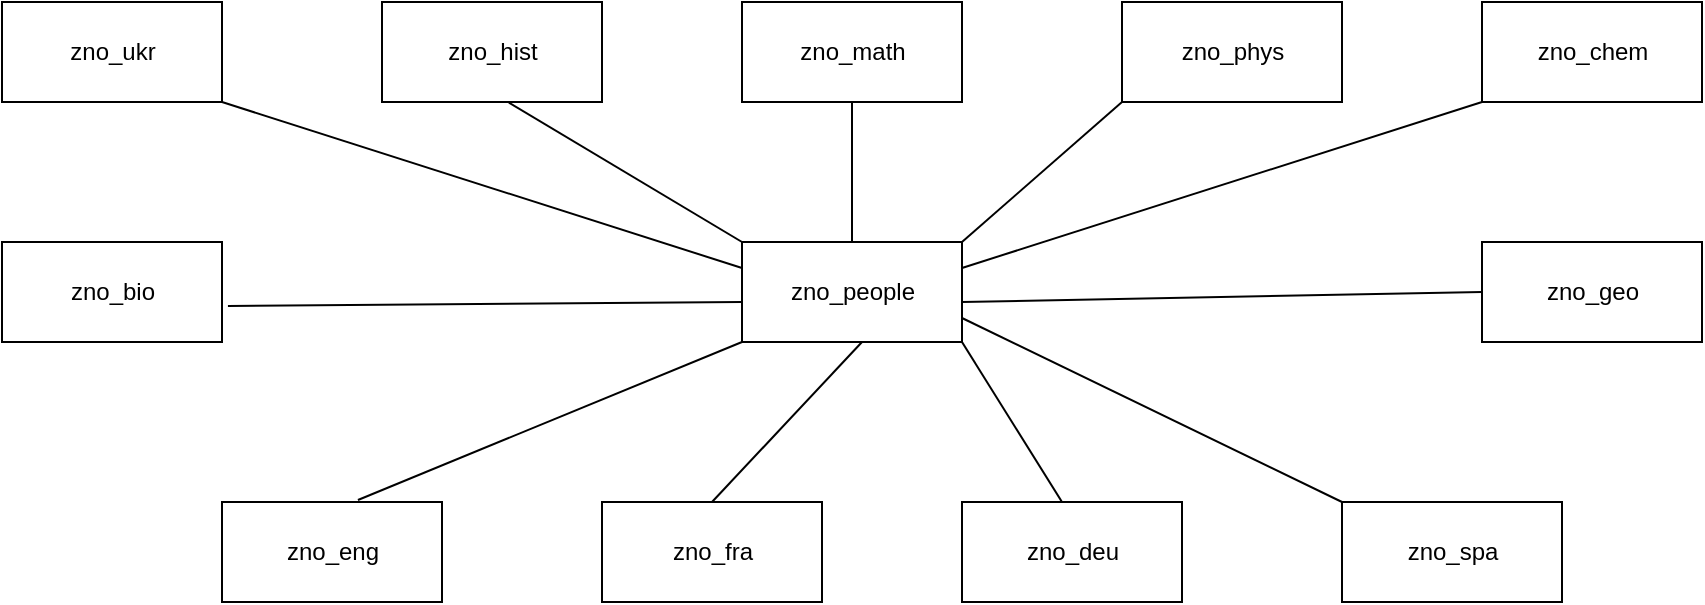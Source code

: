 <mxfile version="14.5.3" type="device"><diagram name="Page-1" id="e7e014a7-5840-1c2e-5031-d8a46d1fe8dd"><mxGraphModel dx="1102" dy="879" grid="1" gridSize="10" guides="1" tooltips="1" connect="1" arrows="1" fold="1" page="1" pageScale="1" pageWidth="1169" pageHeight="826" background="#ffffff" math="0" shadow="0"><root><mxCell id="0"/><mxCell id="1" parent="0"/><mxCell id="R3CuBm5ZIvOw9niuCw0g-42" value="zno_ukr" style="html=1;" vertex="1" parent="1"><mxGeometry x="80" y="280" width="110" height="50" as="geometry"/></mxCell><mxCell id="R3CuBm5ZIvOw9niuCw0g-43" value="zno_bio" style="html=1;" vertex="1" parent="1"><mxGeometry x="80" y="400" width="110" height="50" as="geometry"/></mxCell><mxCell id="R3CuBm5ZIvOw9niuCw0g-44" value="zno_people" style="html=1;" vertex="1" parent="1"><mxGeometry x="450" y="400" width="110" height="50" as="geometry"/></mxCell><mxCell id="R3CuBm5ZIvOw9niuCw0g-45" value="zno_geo" style="html=1;" vertex="1" parent="1"><mxGeometry x="820" y="400" width="110" height="50" as="geometry"/></mxCell><mxCell id="R3CuBm5ZIvOw9niuCw0g-46" value="zno_chem" style="html=1;" vertex="1" parent="1"><mxGeometry x="820" y="280" width="110" height="50" as="geometry"/></mxCell><mxCell id="R3CuBm5ZIvOw9niuCw0g-47" value="zno_phys" style="html=1;" vertex="1" parent="1"><mxGeometry x="640" y="280" width="110" height="50" as="geometry"/></mxCell><mxCell id="R3CuBm5ZIvOw9niuCw0g-48" value="zno_math" style="html=1;" vertex="1" parent="1"><mxGeometry x="450" y="280" width="110" height="50" as="geometry"/></mxCell><mxCell id="R3CuBm5ZIvOw9niuCw0g-49" value="zno_hist" style="html=1;" vertex="1" parent="1"><mxGeometry x="270" y="280" width="110" height="50" as="geometry"/></mxCell><mxCell id="R3CuBm5ZIvOw9niuCw0g-50" value="zno_deu" style="html=1;" vertex="1" parent="1"><mxGeometry x="560" y="530" width="110" height="50" as="geometry"/></mxCell><mxCell id="R3CuBm5ZIvOw9niuCw0g-51" value="zno_fra" style="html=1;" vertex="1" parent="1"><mxGeometry x="380" y="530" width="110" height="50" as="geometry"/></mxCell><mxCell id="R3CuBm5ZIvOw9niuCw0g-52" value="zno_eng" style="html=1;" vertex="1" parent="1"><mxGeometry x="190" y="530" width="110" height="50" as="geometry"/></mxCell><mxCell id="R3CuBm5ZIvOw9niuCw0g-53" value="zno_spa" style="html=1;" vertex="1" parent="1"><mxGeometry x="750" y="530" width="110" height="50" as="geometry"/></mxCell><mxCell id="R3CuBm5ZIvOw9niuCw0g-57" value="" style="endArrow=none;html=1;entryX=0;entryY=1;entryDx=0;entryDy=0;" edge="1" parent="1" target="R3CuBm5ZIvOw9niuCw0g-47"><mxGeometry width="50" height="50" relative="1" as="geometry"><mxPoint x="560" y="400" as="sourcePoint"/><mxPoint x="610" y="350" as="targetPoint"/></mxGeometry></mxCell><mxCell id="R3CuBm5ZIvOw9niuCw0g-59" value="" style="endArrow=none;html=1;entryX=0.5;entryY=1;entryDx=0;entryDy=0;exitX=0.5;exitY=0;exitDx=0;exitDy=0;" edge="1" parent="1" source="R3CuBm5ZIvOw9niuCw0g-44" target="R3CuBm5ZIvOw9niuCw0g-48"><mxGeometry width="50" height="50" relative="1" as="geometry"><mxPoint x="500" y="400" as="sourcePoint"/><mxPoint x="550" y="350" as="targetPoint"/></mxGeometry></mxCell><mxCell id="R3CuBm5ZIvOw9niuCw0g-60" value="" style="endArrow=none;html=1;exitX=0.5;exitY=0;exitDx=0;exitDy=0;" edge="1" parent="1" source="R3CuBm5ZIvOw9niuCw0g-51"><mxGeometry width="50" height="50" relative="1" as="geometry"><mxPoint x="460" y="500" as="sourcePoint"/><mxPoint x="510" y="450" as="targetPoint"/></mxGeometry></mxCell><mxCell id="R3CuBm5ZIvOw9niuCw0g-61" value="" style="endArrow=none;html=1;exitX=0.618;exitY=-0.02;exitDx=0;exitDy=0;exitPerimeter=0;" edge="1" parent="1" source="R3CuBm5ZIvOw9niuCw0g-52"><mxGeometry width="50" height="50" relative="1" as="geometry"><mxPoint x="400" y="500" as="sourcePoint"/><mxPoint x="450" y="450" as="targetPoint"/></mxGeometry></mxCell><mxCell id="R3CuBm5ZIvOw9niuCw0g-62" value="" style="endArrow=none;html=1;entryX=1.027;entryY=0.64;entryDx=0;entryDy=0;entryPerimeter=0;" edge="1" parent="1" target="R3CuBm5ZIvOw9niuCw0g-43"><mxGeometry width="50" height="50" relative="1" as="geometry"><mxPoint x="450" y="430" as="sourcePoint"/><mxPoint x="200" y="430" as="targetPoint"/><Array as="points"><mxPoint x="450" y="430"/></Array></mxGeometry></mxCell><mxCell id="R3CuBm5ZIvOw9niuCw0g-63" value="" style="endArrow=none;html=1;entryX=0;entryY=0.5;entryDx=0;entryDy=0;" edge="1" parent="1" target="R3CuBm5ZIvOw9niuCw0g-45"><mxGeometry width="50" height="50" relative="1" as="geometry"><mxPoint x="560" y="430" as="sourcePoint"/><mxPoint x="610" y="380" as="targetPoint"/></mxGeometry></mxCell><mxCell id="R3CuBm5ZIvOw9niuCw0g-64" value="" style="endArrow=none;html=1;" edge="1" parent="1"><mxGeometry width="50" height="50" relative="1" as="geometry"><mxPoint x="450" y="400" as="sourcePoint"/><mxPoint x="333" y="330" as="targetPoint"/></mxGeometry></mxCell><mxCell id="R3CuBm5ZIvOw9niuCw0g-65" value="" style="endArrow=none;html=1;" edge="1" parent="1"><mxGeometry width="50" height="50" relative="1" as="geometry"><mxPoint x="560" y="450" as="sourcePoint"/><mxPoint x="610" y="530" as="targetPoint"/><Array as="points"><mxPoint x="610" y="530"/></Array></mxGeometry></mxCell><mxCell id="R3CuBm5ZIvOw9niuCw0g-66" value="" style="endArrow=none;html=1;entryX=0;entryY=1;entryDx=0;entryDy=0;" edge="1" parent="1" target="R3CuBm5ZIvOw9niuCw0g-46"><mxGeometry width="50" height="50" relative="1" as="geometry"><mxPoint x="560" y="413" as="sourcePoint"/><mxPoint x="810" y="330" as="targetPoint"/></mxGeometry></mxCell><mxCell id="R3CuBm5ZIvOw9niuCw0g-67" value="" style="endArrow=none;html=1;entryX=0;entryY=0;entryDx=0;entryDy=0;" edge="1" parent="1" target="R3CuBm5ZIvOw9niuCw0g-53"><mxGeometry width="50" height="50" relative="1" as="geometry"><mxPoint x="560" y="438" as="sourcePoint"/><mxPoint x="610" y="388" as="targetPoint"/></mxGeometry></mxCell><mxCell id="R3CuBm5ZIvOw9niuCw0g-68" value="" style="endArrow=none;html=1;exitX=1;exitY=1;exitDx=0;exitDy=0;" edge="1" parent="1" source="R3CuBm5ZIvOw9niuCw0g-42"><mxGeometry width="50" height="50" relative="1" as="geometry"><mxPoint x="400" y="463" as="sourcePoint"/><mxPoint x="450" y="413" as="targetPoint"/></mxGeometry></mxCell></root></mxGraphModel></diagram></mxfile>